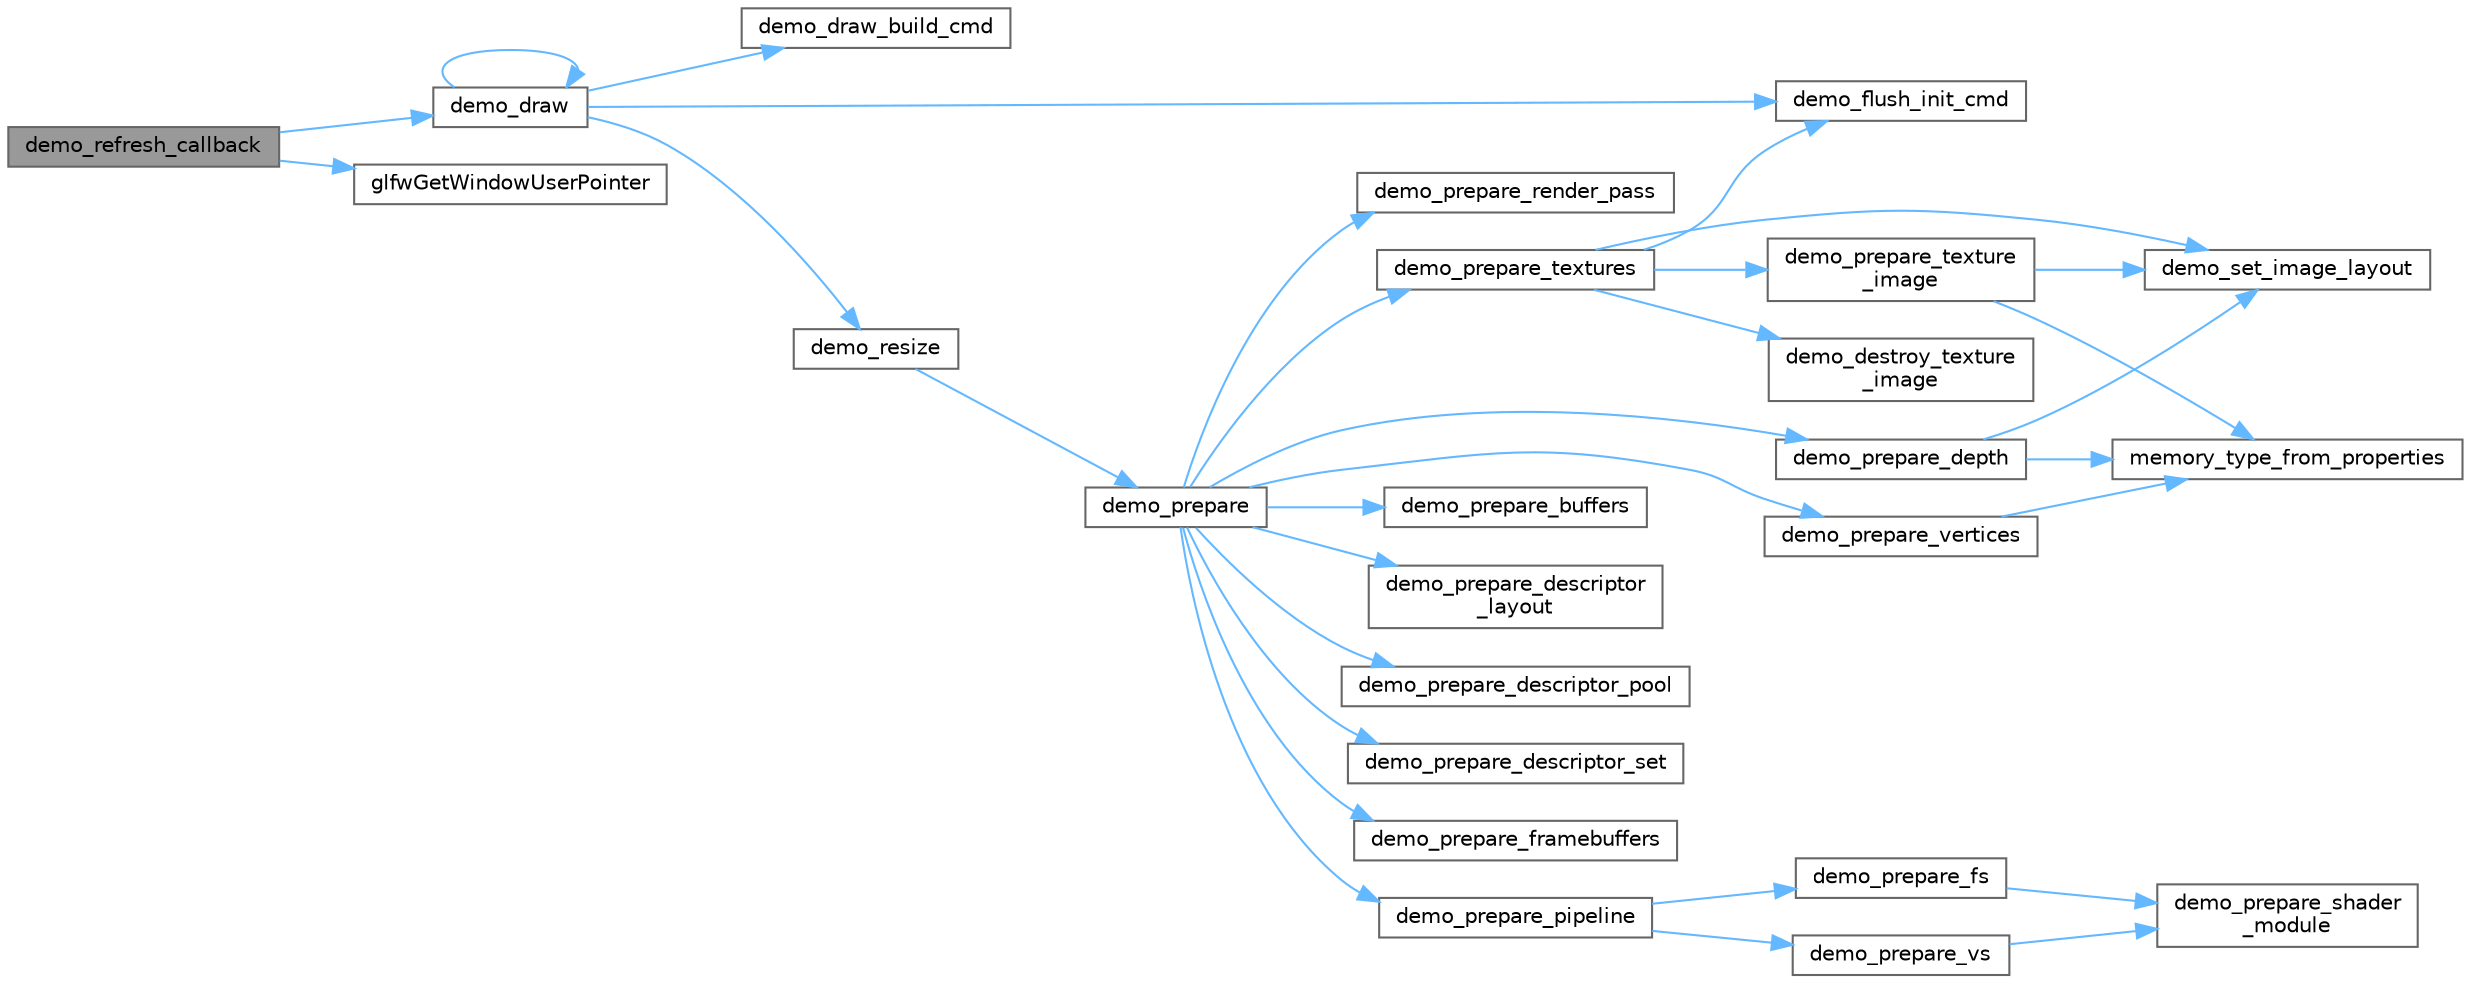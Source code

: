 digraph "demo_refresh_callback"
{
 // LATEX_PDF_SIZE
  bgcolor="transparent";
  edge [fontname=Helvetica,fontsize=10,labelfontname=Helvetica,labelfontsize=10];
  node [fontname=Helvetica,fontsize=10,shape=box,height=0.2,width=0.4];
  rankdir="LR";
  Node1 [id="Node000001",label="demo_refresh_callback",height=0.2,width=0.4,color="gray40", fillcolor="grey60", style="filled", fontcolor="black",tooltip=" "];
  Node1 -> Node2 [id="edge31_Node000001_Node000002",color="steelblue1",style="solid",tooltip=" "];
  Node2 [id="Node000002",label="demo_draw",height=0.2,width=0.4,color="grey40", fillcolor="white", style="filled",URL="$triangle-vulkan_8c.html#a68587107d1c17fe6680e438488b9a616",tooltip=" "];
  Node2 -> Node2 [id="edge32_Node000002_Node000002",color="steelblue1",style="solid",tooltip=" "];
  Node2 -> Node3 [id="edge33_Node000002_Node000003",color="steelblue1",style="solid",tooltip=" "];
  Node3 [id="Node000003",label="demo_draw_build_cmd",height=0.2,width=0.4,color="grey40", fillcolor="white", style="filled",URL="$triangle-vulkan_8c.html#af04e914bfcd02ea01e45bcfb0c932ed4",tooltip=" "];
  Node2 -> Node4 [id="edge34_Node000002_Node000004",color="steelblue1",style="solid",tooltip=" "];
  Node4 [id="Node000004",label="demo_flush_init_cmd",height=0.2,width=0.4,color="grey40", fillcolor="white", style="filled",URL="$triangle-vulkan_8c.html#a7a35f4639d32b3ac59dd725668a363ba",tooltip=" "];
  Node2 -> Node5 [id="edge35_Node000002_Node000005",color="steelblue1",style="solid",tooltip=" "];
  Node5 [id="Node000005",label="demo_resize",height=0.2,width=0.4,color="grey40", fillcolor="white", style="filled",URL="$triangle-vulkan_8c.html#ac51a47d75843a542182cb6c2e997c67a",tooltip=" "];
  Node5 -> Node6 [id="edge36_Node000005_Node000006",color="steelblue1",style="solid",tooltip=" "];
  Node6 [id="Node000006",label="demo_prepare",height=0.2,width=0.4,color="grey40", fillcolor="white", style="filled",URL="$triangle-vulkan_8c.html#a0fcfc933d495ab4fcf98493677e3d8da",tooltip=" "];
  Node6 -> Node7 [id="edge37_Node000006_Node000007",color="steelblue1",style="solid",tooltip=" "];
  Node7 [id="Node000007",label="demo_prepare_buffers",height=0.2,width=0.4,color="grey40", fillcolor="white", style="filled",URL="$triangle-vulkan_8c.html#a0c4cc92dc1a3456d6cca76e3187f2010",tooltip=" "];
  Node6 -> Node8 [id="edge38_Node000006_Node000008",color="steelblue1",style="solid",tooltip=" "];
  Node8 [id="Node000008",label="demo_prepare_depth",height=0.2,width=0.4,color="grey40", fillcolor="white", style="filled",URL="$triangle-vulkan_8c.html#a3569c83afeb4ecc4d8d797af29ce89ed",tooltip=" "];
  Node8 -> Node9 [id="edge39_Node000008_Node000009",color="steelblue1",style="solid",tooltip=" "];
  Node9 [id="Node000009",label="demo_set_image_layout",height=0.2,width=0.4,color="grey40", fillcolor="white", style="filled",URL="$triangle-vulkan_8c.html#a78e02f1c21c1ee412b77fe42e0b9f272",tooltip=" "];
  Node8 -> Node10 [id="edge40_Node000008_Node000010",color="steelblue1",style="solid",tooltip=" "];
  Node10 [id="Node000010",label="memory_type_from_properties",height=0.2,width=0.4,color="grey40", fillcolor="white", style="filled",URL="$triangle-vulkan_8c.html#aff6bdb11d121e68bf2e3eecc2945ca3b",tooltip=" "];
  Node6 -> Node11 [id="edge41_Node000006_Node000011",color="steelblue1",style="solid",tooltip=" "];
  Node11 [id="Node000011",label="demo_prepare_descriptor\l_layout",height=0.2,width=0.4,color="grey40", fillcolor="white", style="filled",URL="$triangle-vulkan_8c.html#a36308c10e305d94d63e96fc82be78950",tooltip=" "];
  Node6 -> Node12 [id="edge42_Node000006_Node000012",color="steelblue1",style="solid",tooltip=" "];
  Node12 [id="Node000012",label="demo_prepare_descriptor_pool",height=0.2,width=0.4,color="grey40", fillcolor="white", style="filled",URL="$triangle-vulkan_8c.html#a4ee7f5efc65c5972db015c6be8cda380",tooltip=" "];
  Node6 -> Node13 [id="edge43_Node000006_Node000013",color="steelblue1",style="solid",tooltip=" "];
  Node13 [id="Node000013",label="demo_prepare_descriptor_set",height=0.2,width=0.4,color="grey40", fillcolor="white", style="filled",URL="$triangle-vulkan_8c.html#ac1957f225fabd1755a0064169fa5f6ba",tooltip=" "];
  Node6 -> Node14 [id="edge44_Node000006_Node000014",color="steelblue1",style="solid",tooltip=" "];
  Node14 [id="Node000014",label="demo_prepare_framebuffers",height=0.2,width=0.4,color="grey40", fillcolor="white", style="filled",URL="$triangle-vulkan_8c.html#a3a72610dc44a370494307b568ef3abd6",tooltip=" "];
  Node6 -> Node15 [id="edge45_Node000006_Node000015",color="steelblue1",style="solid",tooltip=" "];
  Node15 [id="Node000015",label="demo_prepare_pipeline",height=0.2,width=0.4,color="grey40", fillcolor="white", style="filled",URL="$triangle-vulkan_8c.html#aa80cd8877b6b5d20217c451b207ca9d9",tooltip=" "];
  Node15 -> Node16 [id="edge46_Node000015_Node000016",color="steelblue1",style="solid",tooltip=" "];
  Node16 [id="Node000016",label="demo_prepare_fs",height=0.2,width=0.4,color="grey40", fillcolor="white", style="filled",URL="$triangle-vulkan_8c.html#ae0fc6781c15fea0ac17e118b7cc0d183",tooltip=" "];
  Node16 -> Node17 [id="edge47_Node000016_Node000017",color="steelblue1",style="solid",tooltip=" "];
  Node17 [id="Node000017",label="demo_prepare_shader\l_module",height=0.2,width=0.4,color="grey40", fillcolor="white", style="filled",URL="$triangle-vulkan_8c.html#ac84b7987a06b675aa5701e61229f7933",tooltip=" "];
  Node15 -> Node18 [id="edge48_Node000015_Node000018",color="steelblue1",style="solid",tooltip=" "];
  Node18 [id="Node000018",label="demo_prepare_vs",height=0.2,width=0.4,color="grey40", fillcolor="white", style="filled",URL="$triangle-vulkan_8c.html#a655ca24aa4632443170f2ff7f0911027",tooltip=" "];
  Node18 -> Node17 [id="edge49_Node000018_Node000017",color="steelblue1",style="solid",tooltip=" "];
  Node6 -> Node19 [id="edge50_Node000006_Node000019",color="steelblue1",style="solid",tooltip=" "];
  Node19 [id="Node000019",label="demo_prepare_render_pass",height=0.2,width=0.4,color="grey40", fillcolor="white", style="filled",URL="$triangle-vulkan_8c.html#a4ac6098487e1fc2305847f666891cdec",tooltip=" "];
  Node6 -> Node20 [id="edge51_Node000006_Node000020",color="steelblue1",style="solid",tooltip=" "];
  Node20 [id="Node000020",label="demo_prepare_textures",height=0.2,width=0.4,color="grey40", fillcolor="white", style="filled",URL="$triangle-vulkan_8c.html#a0316bd7d613330a9963098b02a6396d7",tooltip=" "];
  Node20 -> Node21 [id="edge52_Node000020_Node000021",color="steelblue1",style="solid",tooltip=" "];
  Node21 [id="Node000021",label="demo_destroy_texture\l_image",height=0.2,width=0.4,color="grey40", fillcolor="white", style="filled",URL="$triangle-vulkan_8c.html#a0fa06dc47c11b41c98ad7acd4d9a62a2",tooltip=" "];
  Node20 -> Node4 [id="edge53_Node000020_Node000004",color="steelblue1",style="solid",tooltip=" "];
  Node20 -> Node22 [id="edge54_Node000020_Node000022",color="steelblue1",style="solid",tooltip=" "];
  Node22 [id="Node000022",label="demo_prepare_texture\l_image",height=0.2,width=0.4,color="grey40", fillcolor="white", style="filled",URL="$triangle-vulkan_8c.html#a59f437fe2f984c2b83edefd1c46c235d",tooltip=" "];
  Node22 -> Node9 [id="edge55_Node000022_Node000009",color="steelblue1",style="solid",tooltip=" "];
  Node22 -> Node10 [id="edge56_Node000022_Node000010",color="steelblue1",style="solid",tooltip=" "];
  Node20 -> Node9 [id="edge57_Node000020_Node000009",color="steelblue1",style="solid",tooltip=" "];
  Node6 -> Node23 [id="edge58_Node000006_Node000023",color="steelblue1",style="solid",tooltip=" "];
  Node23 [id="Node000023",label="demo_prepare_vertices",height=0.2,width=0.4,color="grey40", fillcolor="white", style="filled",URL="$triangle-vulkan_8c.html#a2860329aece35c414deb54aa4a24d76a",tooltip=" "];
  Node23 -> Node10 [id="edge59_Node000023_Node000010",color="steelblue1",style="solid",tooltip=" "];
  Node1 -> Node24 [id="edge60_Node000001_Node000024",color="steelblue1",style="solid",tooltip=" "];
  Node24 [id="Node000024",label="glfwGetWindowUserPointer",height=0.2,width=0.4,color="grey40", fillcolor="white", style="filled",URL="$group__window.html#gad07c1ae8809c4f47e55ad8cc3f60e794",tooltip="Returns the user pointer of the specified window."];
}
